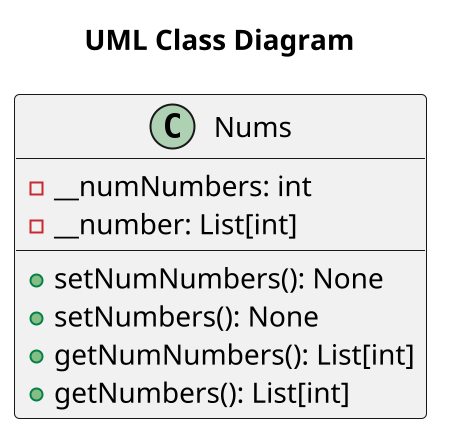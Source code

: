 @startuml
scale 2
title "UML Class Diagram"
class Nums {
	-__numNumbers: int
	-__number: List[int]
	+setNumNumbers(): None
	+setNumbers(): None
	+getNumNumbers(): List[int]
	+getNumbers(): List[int]
}
@enduml